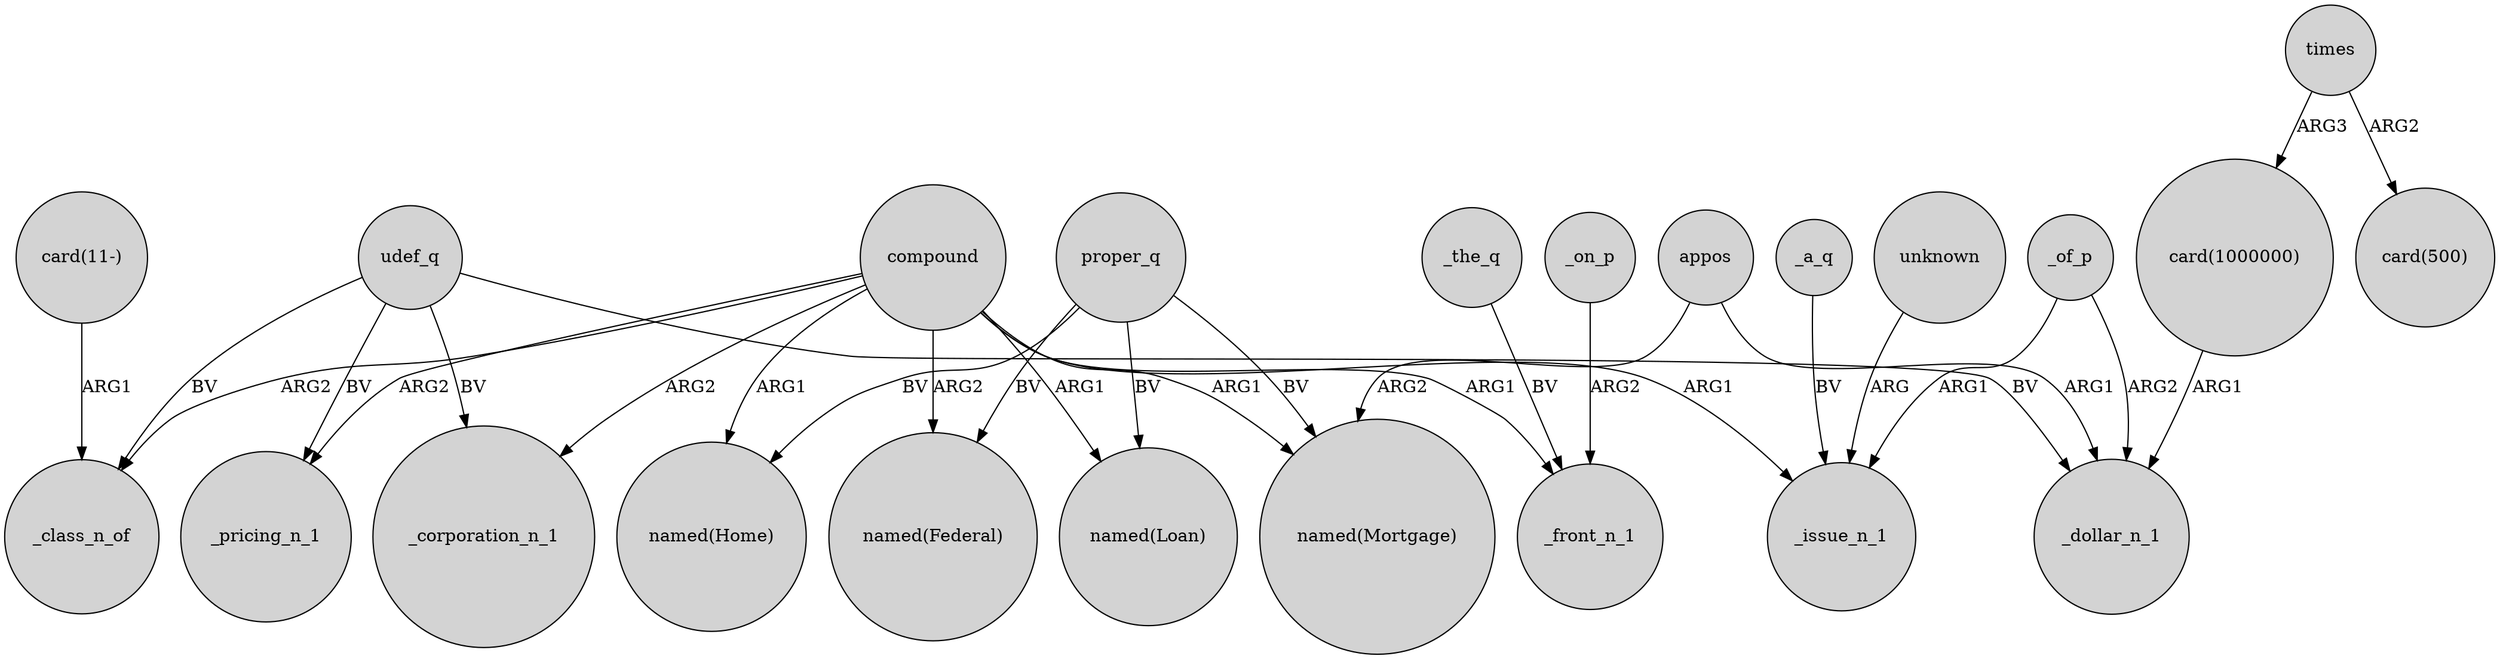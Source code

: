 digraph {
	node [shape=circle style=filled]
	"card(1000000)" -> _dollar_n_1 [label=ARG1]
	compound -> _pricing_n_1 [label=ARG2]
	compound -> "named(Mortgage)" [label=ARG1]
	udef_q -> _class_n_of [label=BV]
	_the_q -> _front_n_1 [label=BV]
	proper_q -> "named(Mortgage)" [label=BV]
	proper_q -> "named(Home)" [label=BV]
	appos -> "named(Mortgage)" [label=ARG2]
	_a_q -> _issue_n_1 [label=BV]
	compound -> _corporation_n_1 [label=ARG2]
	compound -> "named(Loan)" [label=ARG1]
	"card(11-)" -> _class_n_of [label=ARG1]
	compound -> _class_n_of [label=ARG2]
	unknown -> _issue_n_1 [label=ARG]
	compound -> _front_n_1 [label=ARG1]
	_of_p -> _issue_n_1 [label=ARG1]
	udef_q -> _corporation_n_1 [label=BV]
	times -> "card(1000000)" [label=ARG3]
	times -> "card(500)" [label=ARG2]
	appos -> _dollar_n_1 [label=ARG1]
	compound -> _issue_n_1 [label=ARG1]
	proper_q -> "named(Federal)" [label=BV]
	udef_q -> _pricing_n_1 [label=BV]
	_of_p -> _dollar_n_1 [label=ARG2]
	proper_q -> "named(Loan)" [label=BV]
	compound -> "named(Federal)" [label=ARG2]
	udef_q -> _dollar_n_1 [label=BV]
	compound -> "named(Home)" [label=ARG1]
	_on_p -> _front_n_1 [label=ARG2]
}
